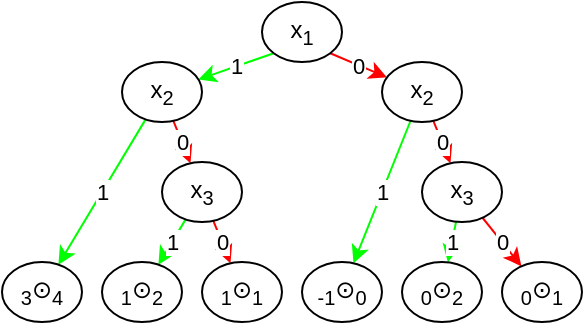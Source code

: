 <mxfile version="18.1.2" type="device"><diagram id="b5I80rhnox1kilpHy6vM" name="Page-1"><mxGraphModel dx="546" dy="297" grid="1" gridSize="10" guides="1" tooltips="1" connect="1" arrows="1" fold="1" page="1" pageScale="1" pageWidth="850" pageHeight="1100" math="0" shadow="0"><root><mxCell id="0"/><mxCell id="1" parent="0"/><mxCell id="DPaXm9gvQ1Rg8CEJe_51-13" value="1" style="rounded=0;orthogonalLoop=1;jettySize=auto;html=1;exitX=0;exitY=1;exitDx=0;exitDy=0;fillColor=#f8cecc;strokeColor=#00FF00;" edge="1" parent="1" source="DPaXm9gvQ1Rg8CEJe_51-1" target="DPaXm9gvQ1Rg8CEJe_51-2"><mxGeometry relative="1" as="geometry"/></mxCell><mxCell id="DPaXm9gvQ1Rg8CEJe_51-14" value="0" style="edgeStyle=none;rounded=0;orthogonalLoop=1;jettySize=auto;html=1;exitX=1;exitY=1;exitDx=0;exitDy=0;strokeColor=#FF0000;" edge="1" parent="1" source="DPaXm9gvQ1Rg8CEJe_51-1" target="DPaXm9gvQ1Rg8CEJe_51-3"><mxGeometry relative="1" as="geometry"/></mxCell><mxCell id="DPaXm9gvQ1Rg8CEJe_51-1" value="x&lt;sub&gt;1&lt;/sub&gt;" style="ellipse;whiteSpace=wrap;html=1;" vertex="1" parent="1"><mxGeometry x="250" y="150" width="40" height="30" as="geometry"/></mxCell><mxCell id="DPaXm9gvQ1Rg8CEJe_51-15" value="0" style="edgeStyle=none;rounded=0;orthogonalLoop=1;jettySize=auto;html=1;strokeColor=#FF0000;" edge="1" parent="1" source="DPaXm9gvQ1Rg8CEJe_51-2" target="DPaXm9gvQ1Rg8CEJe_51-4"><mxGeometry relative="1" as="geometry"/></mxCell><mxCell id="DPaXm9gvQ1Rg8CEJe_51-16" value="1" style="edgeStyle=none;rounded=0;orthogonalLoop=1;jettySize=auto;html=1;strokeColor=#00FF00;" edge="1" parent="1" source="DPaXm9gvQ1Rg8CEJe_51-2" target="DPaXm9gvQ1Rg8CEJe_51-11"><mxGeometry relative="1" as="geometry"/></mxCell><mxCell id="DPaXm9gvQ1Rg8CEJe_51-2" value="&lt;div&gt;x&lt;sub&gt;2&lt;/sub&gt;&lt;/div&gt;" style="ellipse;whiteSpace=wrap;html=1;" vertex="1" parent="1"><mxGeometry x="180" y="180" width="40" height="30" as="geometry"/></mxCell><mxCell id="DPaXm9gvQ1Rg8CEJe_51-17" value="0" style="edgeStyle=none;rounded=0;orthogonalLoop=1;jettySize=auto;html=1;strokeColor=#FF0000;" edge="1" parent="1" source="DPaXm9gvQ1Rg8CEJe_51-3" target="DPaXm9gvQ1Rg8CEJe_51-5"><mxGeometry relative="1" as="geometry"/></mxCell><mxCell id="DPaXm9gvQ1Rg8CEJe_51-18" value="1" style="edgeStyle=none;rounded=0;orthogonalLoop=1;jettySize=auto;html=1;strokeColor=#00FF00;" edge="1" parent="1" source="DPaXm9gvQ1Rg8CEJe_51-3" target="DPaXm9gvQ1Rg8CEJe_51-8"><mxGeometry relative="1" as="geometry"/></mxCell><mxCell id="DPaXm9gvQ1Rg8CEJe_51-3" value="&lt;div&gt;x&lt;sub&gt;2&lt;/sub&gt;&lt;/div&gt;" style="ellipse;whiteSpace=wrap;html=1;" vertex="1" parent="1"><mxGeometry x="310" y="180" width="40" height="30" as="geometry"/></mxCell><mxCell id="DPaXm9gvQ1Rg8CEJe_51-19" value="1" style="edgeStyle=none;rounded=0;orthogonalLoop=1;jettySize=auto;html=1;strokeColor=#00FF00;" edge="1" parent="1" source="DPaXm9gvQ1Rg8CEJe_51-4" target="DPaXm9gvQ1Rg8CEJe_51-7"><mxGeometry relative="1" as="geometry"/></mxCell><mxCell id="DPaXm9gvQ1Rg8CEJe_51-20" value="0" style="edgeStyle=none;rounded=0;orthogonalLoop=1;jettySize=auto;html=1;strokeColor=#FF0000;" edge="1" parent="1" source="DPaXm9gvQ1Rg8CEJe_51-4" target="DPaXm9gvQ1Rg8CEJe_51-12"><mxGeometry relative="1" as="geometry"/></mxCell><mxCell id="DPaXm9gvQ1Rg8CEJe_51-4" value="&lt;div&gt;x&lt;sub&gt;3&lt;/sub&gt;&lt;/div&gt;" style="ellipse;whiteSpace=wrap;html=1;" vertex="1" parent="1"><mxGeometry x="200" y="230" width="40" height="30" as="geometry"/></mxCell><mxCell id="DPaXm9gvQ1Rg8CEJe_51-21" value="1" style="edgeStyle=none;rounded=0;orthogonalLoop=1;jettySize=auto;html=1;strokeColor=#00FF00;" edge="1" parent="1" source="DPaXm9gvQ1Rg8CEJe_51-5" target="DPaXm9gvQ1Rg8CEJe_51-10"><mxGeometry relative="1" as="geometry"/></mxCell><mxCell id="DPaXm9gvQ1Rg8CEJe_51-22" value="0" style="edgeStyle=none;rounded=0;orthogonalLoop=1;jettySize=auto;html=1;strokeColor=#FF0000;" edge="1" parent="1" source="DPaXm9gvQ1Rg8CEJe_51-5" target="DPaXm9gvQ1Rg8CEJe_51-9"><mxGeometry relative="1" as="geometry"/></mxCell><mxCell id="DPaXm9gvQ1Rg8CEJe_51-5" value="&lt;div&gt;x&lt;sub&gt;3&lt;/sub&gt;&lt;/div&gt;" style="ellipse;whiteSpace=wrap;html=1;" vertex="1" parent="1"><mxGeometry x="330" y="230" width="40" height="30" as="geometry"/></mxCell><mxCell id="DPaXm9gvQ1Rg8CEJe_51-7" value="&lt;sub&gt;1&lt;/sub&gt;⊙&lt;sub&gt;2&lt;/sub&gt;" style="ellipse;whiteSpace=wrap;html=1;" vertex="1" parent="1"><mxGeometry x="170" y="280" width="40" height="30" as="geometry"/></mxCell><mxCell id="DPaXm9gvQ1Rg8CEJe_51-8" value="&lt;sub&gt;-1&lt;/sub&gt;⊙&lt;sub&gt;0&lt;/sub&gt;" style="ellipse;whiteSpace=wrap;html=1;" vertex="1" parent="1"><mxGeometry x="270" y="280" width="40" height="30" as="geometry"/></mxCell><mxCell id="DPaXm9gvQ1Rg8CEJe_51-9" value="&lt;sub&gt;0&lt;/sub&gt;⊙&lt;sub&gt;1&lt;/sub&gt;" style="ellipse;whiteSpace=wrap;html=1;" vertex="1" parent="1"><mxGeometry x="370" y="280" width="40" height="30" as="geometry"/></mxCell><mxCell id="DPaXm9gvQ1Rg8CEJe_51-10" value="&lt;sub&gt;0&lt;/sub&gt;⊙&lt;sub&gt;2&lt;/sub&gt;" style="ellipse;whiteSpace=wrap;html=1;" vertex="1" parent="1"><mxGeometry x="320" y="280" width="40" height="30" as="geometry"/></mxCell><mxCell id="DPaXm9gvQ1Rg8CEJe_51-11" value="&lt;sub&gt;3&lt;/sub&gt;⊙&lt;sub&gt;4&lt;/sub&gt;" style="ellipse;whiteSpace=wrap;html=1;" vertex="1" parent="1"><mxGeometry x="120" y="280" width="40" height="30" as="geometry"/></mxCell><mxCell id="DPaXm9gvQ1Rg8CEJe_51-12" value="&lt;sub&gt;1&lt;/sub&gt;⊙&lt;sub&gt;1&lt;/sub&gt;" style="ellipse;whiteSpace=wrap;html=1;" vertex="1" parent="1"><mxGeometry x="220" y="280" width="40" height="30" as="geometry"/></mxCell></root></mxGraphModel></diagram></mxfile>